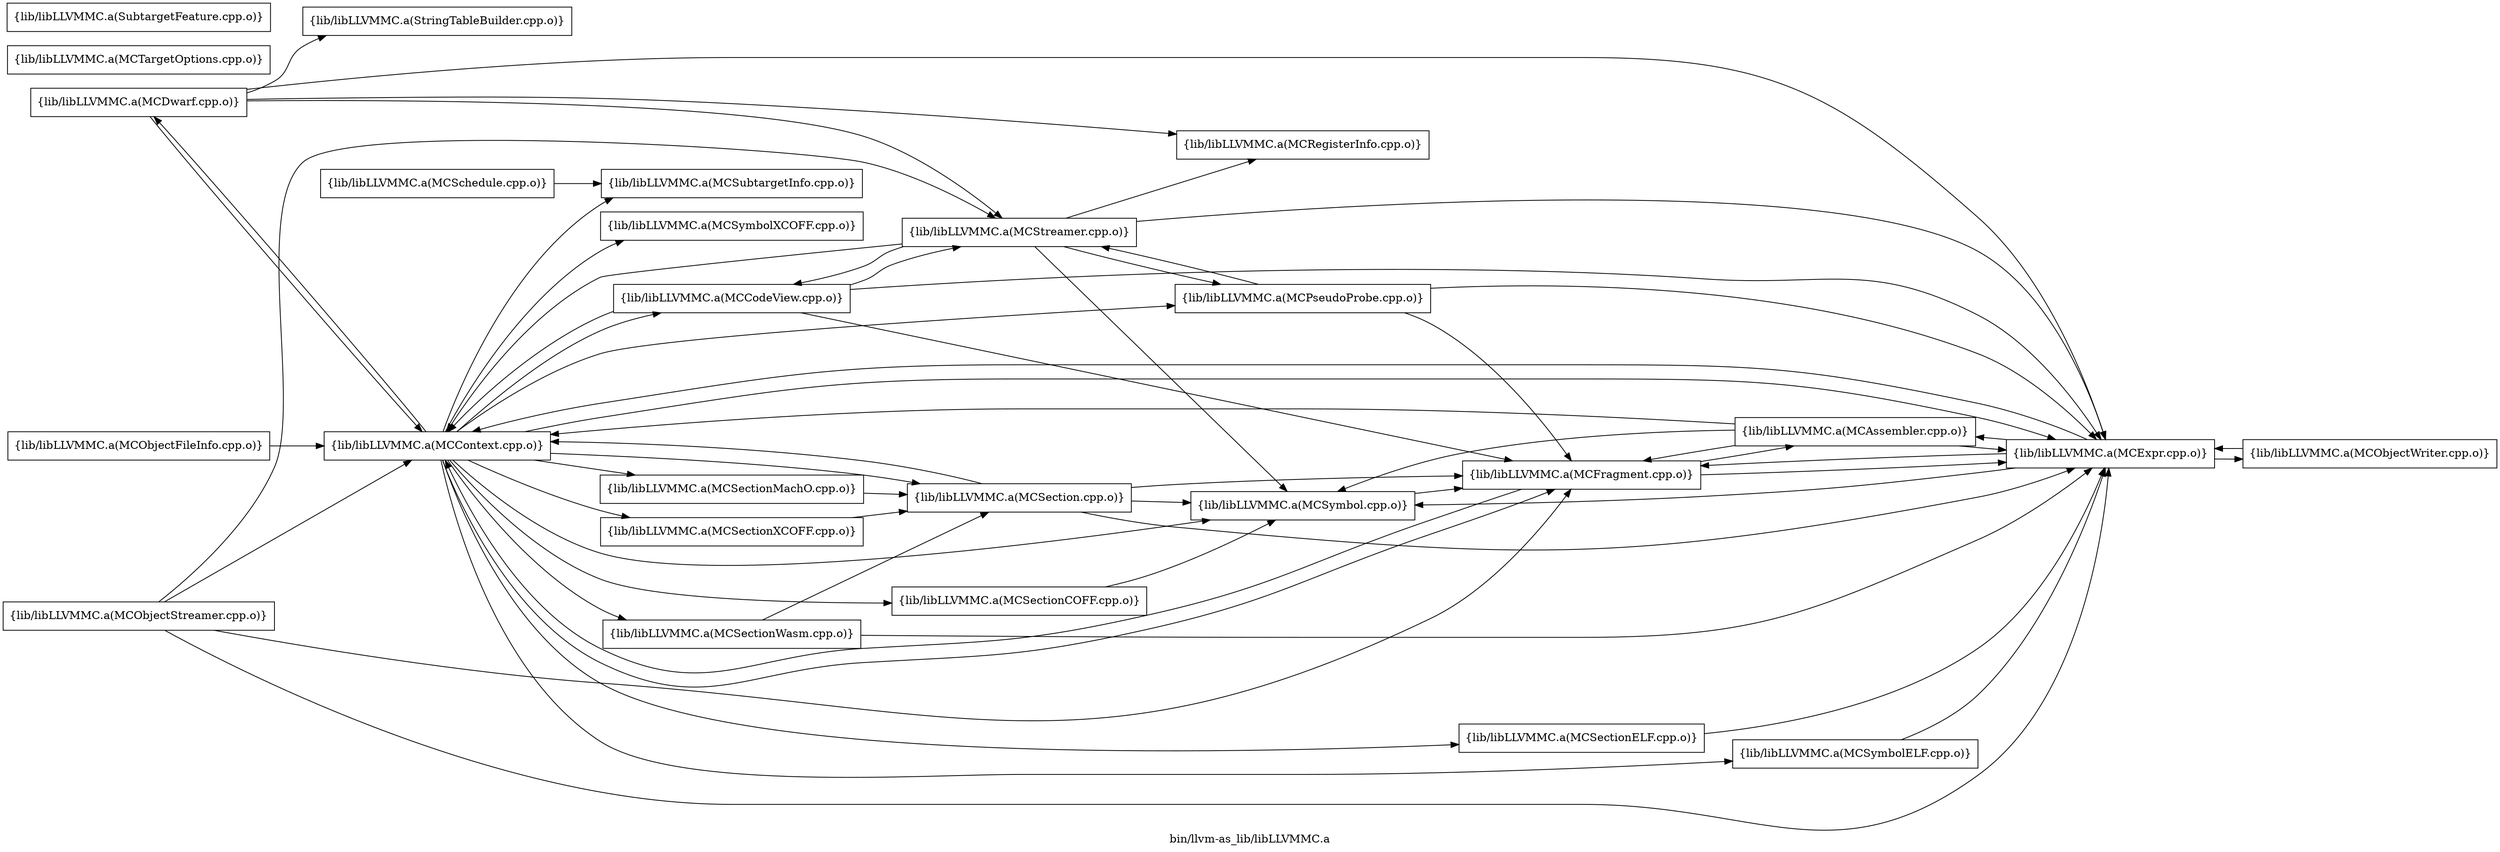 digraph "bin/llvm-as_lib/libLLVMMC.a" {
	label="bin/llvm-as_lib/libLLVMMC.a";
	rankdir=LR;

	Node0x55d40ee82078 [shape=record,shape=box,group=0,label="{lib/libLLVMMC.a(StringTableBuilder.cpp.o)}"];
	Node0x55d40ee8a458 [shape=record,shape=box,group=0,label="{lib/libLLVMMC.a(MCContext.cpp.o)}"];
	Node0x55d40ee8a458 -> Node0x55d40ee8ab88;
	Node0x55d40ee8a458 -> Node0x55d40ee860d8;
	Node0x55d40ee8a458 -> Node0x55d40ee865d8;
	Node0x55d40ee8a458 -> Node0x55d40ee872a8;
	Node0x55d40ee8a458 -> Node0x55d40ee8a278;
	Node0x55d40ee8a458 -> Node0x55d40ee89fa8;
	Node0x55d40ee8a458 -> Node0x55d40ee81768;
	Node0x55d40ee8a458 -> Node0x55d40ee8a368;
	Node0x55d40ee8a458 -> Node0x55d40ee89af8;
	Node0x55d40ee8a458 -> Node0x55d40ee894b8;
	Node0x55d40ee8a458 -> Node0x55d40ee88d38;
	Node0x55d40ee8a458 -> Node0x55d40ee83928;
	Node0x55d40ee8a458 -> Node0x55d40ee84828;
	Node0x55d40ee8a458 -> Node0x55d40ee84f58;
	Node0x55d40ee8a458 -> Node0x55d40ee856d8;
	Node0x55d40ee89008 [shape=record,shape=box,group=0,label="{lib/libLLVMMC.a(MCObjectFileInfo.cpp.o)}"];
	Node0x55d40ee89008 -> Node0x55d40ee8a458;
	Node0x55d40ee88608 [shape=record,shape=box,group=0,label="{lib/libLLVMMC.a(MCStreamer.cpp.o)}"];
	Node0x55d40ee88608 -> Node0x55d40ee8ab88;
	Node0x55d40ee88608 -> Node0x55d40ee8a458;
	Node0x55d40ee88608 -> Node0x55d40ee865d8;
	Node0x55d40ee88608 -> Node0x55d40ee8a278;
	Node0x55d40ee88608 -> Node0x55d40ee8a9a8;
	Node0x55d40ee88608 -> Node0x55d40ee84828;
	Node0x55d40ee83928 [shape=record,shape=box,group=0,label="{lib/libLLVMMC.a(MCSubtargetInfo.cpp.o)}"];
	Node0x55d40ee80e58 [shape=record,shape=box,group=0,label="{lib/libLLVMMC.a(MCTargetOptions.cpp.o)}"];
	Node0x55d40ee865d8 [shape=record,shape=box,group=0,label="{lib/libLLVMMC.a(MCExpr.cpp.o)}"];
	Node0x55d40ee865d8 -> Node0x55d40ee8a458;
	Node0x55d40ee865d8 -> Node0x55d40ee88158;
	Node0x55d40ee865d8 -> Node0x55d40ee872a8;
	Node0x55d40ee865d8 -> Node0x55d40ee88ab8;
	Node0x55d40ee865d8 -> Node0x55d40ee84828;
	Node0x55d40ee8ab88 [shape=record,shape=box,group=0,label="{lib/libLLVMMC.a(MCCodeView.cpp.o)}"];
	Node0x55d40ee8ab88 -> Node0x55d40ee8a458;
	Node0x55d40ee8ab88 -> Node0x55d40ee865d8;
	Node0x55d40ee8ab88 -> Node0x55d40ee872a8;
	Node0x55d40ee8ab88 -> Node0x55d40ee88608;
	Node0x55d40ee860d8 [shape=record,shape=box,group=0,label="{lib/libLLVMMC.a(MCDwarf.cpp.o)}"];
	Node0x55d40ee860d8 -> Node0x55d40ee8a458;
	Node0x55d40ee860d8 -> Node0x55d40ee865d8;
	Node0x55d40ee860d8 -> Node0x55d40ee8a9a8;
	Node0x55d40ee860d8 -> Node0x55d40ee88608;
	Node0x55d40ee860d8 -> Node0x55d40ee82078;
	Node0x55d40ee8a9a8 [shape=record,shape=box,group=0,label="{lib/libLLVMMC.a(MCRegisterInfo.cpp.o)}"];
	Node0x55d40ee81768 [shape=record,shape=box,group=0,label="{lib/libLLVMMC.a(MCSectionCOFF.cpp.o)}"];
	Node0x55d40ee81768 -> Node0x55d40ee84828;
	Node0x55d40ee89af8 [shape=record,shape=box,group=0,label="{lib/libLLVMMC.a(MCSectionMachO.cpp.o)}"];
	Node0x55d40ee89af8 -> Node0x55d40ee89fa8;
	Node0x55d40ee84828 [shape=record,shape=box,group=0,label="{lib/libLLVMMC.a(MCSymbol.cpp.o)}"];
	Node0x55d40ee84828 -> Node0x55d40ee872a8;
	Node0x55d40ee872a8 [shape=record,shape=box,group=0,label="{lib/libLLVMMC.a(MCFragment.cpp.o)}"];
	Node0x55d40ee872a8 -> Node0x55d40ee8a458;
	Node0x55d40ee872a8 -> Node0x55d40ee865d8;
	Node0x55d40ee872a8 -> Node0x55d40ee88158;
	Node0x55d40ee8a278 [shape=record,shape=box,group=0,label="{lib/libLLVMMC.a(MCPseudoProbe.cpp.o)}"];
	Node0x55d40ee8a278 -> Node0x55d40ee865d8;
	Node0x55d40ee8a278 -> Node0x55d40ee872a8;
	Node0x55d40ee8a278 -> Node0x55d40ee88608;
	Node0x55d40ee89fa8 [shape=record,shape=box,group=0,label="{lib/libLLVMMC.a(MCSection.cpp.o)}"];
	Node0x55d40ee89fa8 -> Node0x55d40ee8a458;
	Node0x55d40ee89fa8 -> Node0x55d40ee865d8;
	Node0x55d40ee89fa8 -> Node0x55d40ee872a8;
	Node0x55d40ee89fa8 -> Node0x55d40ee84828;
	Node0x55d40ee8a368 [shape=record,shape=box,group=0,label="{lib/libLLVMMC.a(MCSectionELF.cpp.o)}"];
	Node0x55d40ee8a368 -> Node0x55d40ee865d8;
	Node0x55d40ee894b8 [shape=record,shape=box,group=0,label="{lib/libLLVMMC.a(MCSectionWasm.cpp.o)}"];
	Node0x55d40ee894b8 -> Node0x55d40ee865d8;
	Node0x55d40ee894b8 -> Node0x55d40ee89fa8;
	Node0x55d40ee88d38 [shape=record,shape=box,group=0,label="{lib/libLLVMMC.a(MCSectionXCOFF.cpp.o)}"];
	Node0x55d40ee88d38 -> Node0x55d40ee89fa8;
	Node0x55d40ee84f58 [shape=record,shape=box,group=0,label="{lib/libLLVMMC.a(MCSymbolELF.cpp.o)}"];
	Node0x55d40ee84f58 -> Node0x55d40ee865d8;
	Node0x55d40ee856d8 [shape=record,shape=box,group=0,label="{lib/libLLVMMC.a(MCSymbolXCOFF.cpp.o)}"];
	Node0x55d40ee88158 [shape=record,shape=box,group=0,label="{lib/libLLVMMC.a(MCAssembler.cpp.o)}"];
	Node0x55d40ee88158 -> Node0x55d40ee8a458;
	Node0x55d40ee88158 -> Node0x55d40ee865d8;
	Node0x55d40ee88158 -> Node0x55d40ee872a8;
	Node0x55d40ee88158 -> Node0x55d40ee84828;
	Node0x55d40ee88ab8 [shape=record,shape=box,group=0,label="{lib/libLLVMMC.a(MCObjectWriter.cpp.o)}"];
	Node0x55d40ee88ab8 -> Node0x55d40ee865d8;
	Node0x55d40ee89a58 [shape=record,shape=box,group=0,label="{lib/libLLVMMC.a(MCObjectStreamer.cpp.o)}"];
	Node0x55d40ee89a58 -> Node0x55d40ee8a458;
	Node0x55d40ee89a58 -> Node0x55d40ee865d8;
	Node0x55d40ee89a58 -> Node0x55d40ee872a8;
	Node0x55d40ee89a58 -> Node0x55d40ee88608;
	Node0x55d40ee84058 [shape=record,shape=box,group=0,label="{lib/libLLVMMC.a(MCSchedule.cpp.o)}"];
	Node0x55d40ee84058 -> Node0x55d40ee83928;
	Node0x55d40ee82d48 [shape=record,shape=box,group=0,label="{lib/libLLVMMC.a(SubtargetFeature.cpp.o)}"];
}
